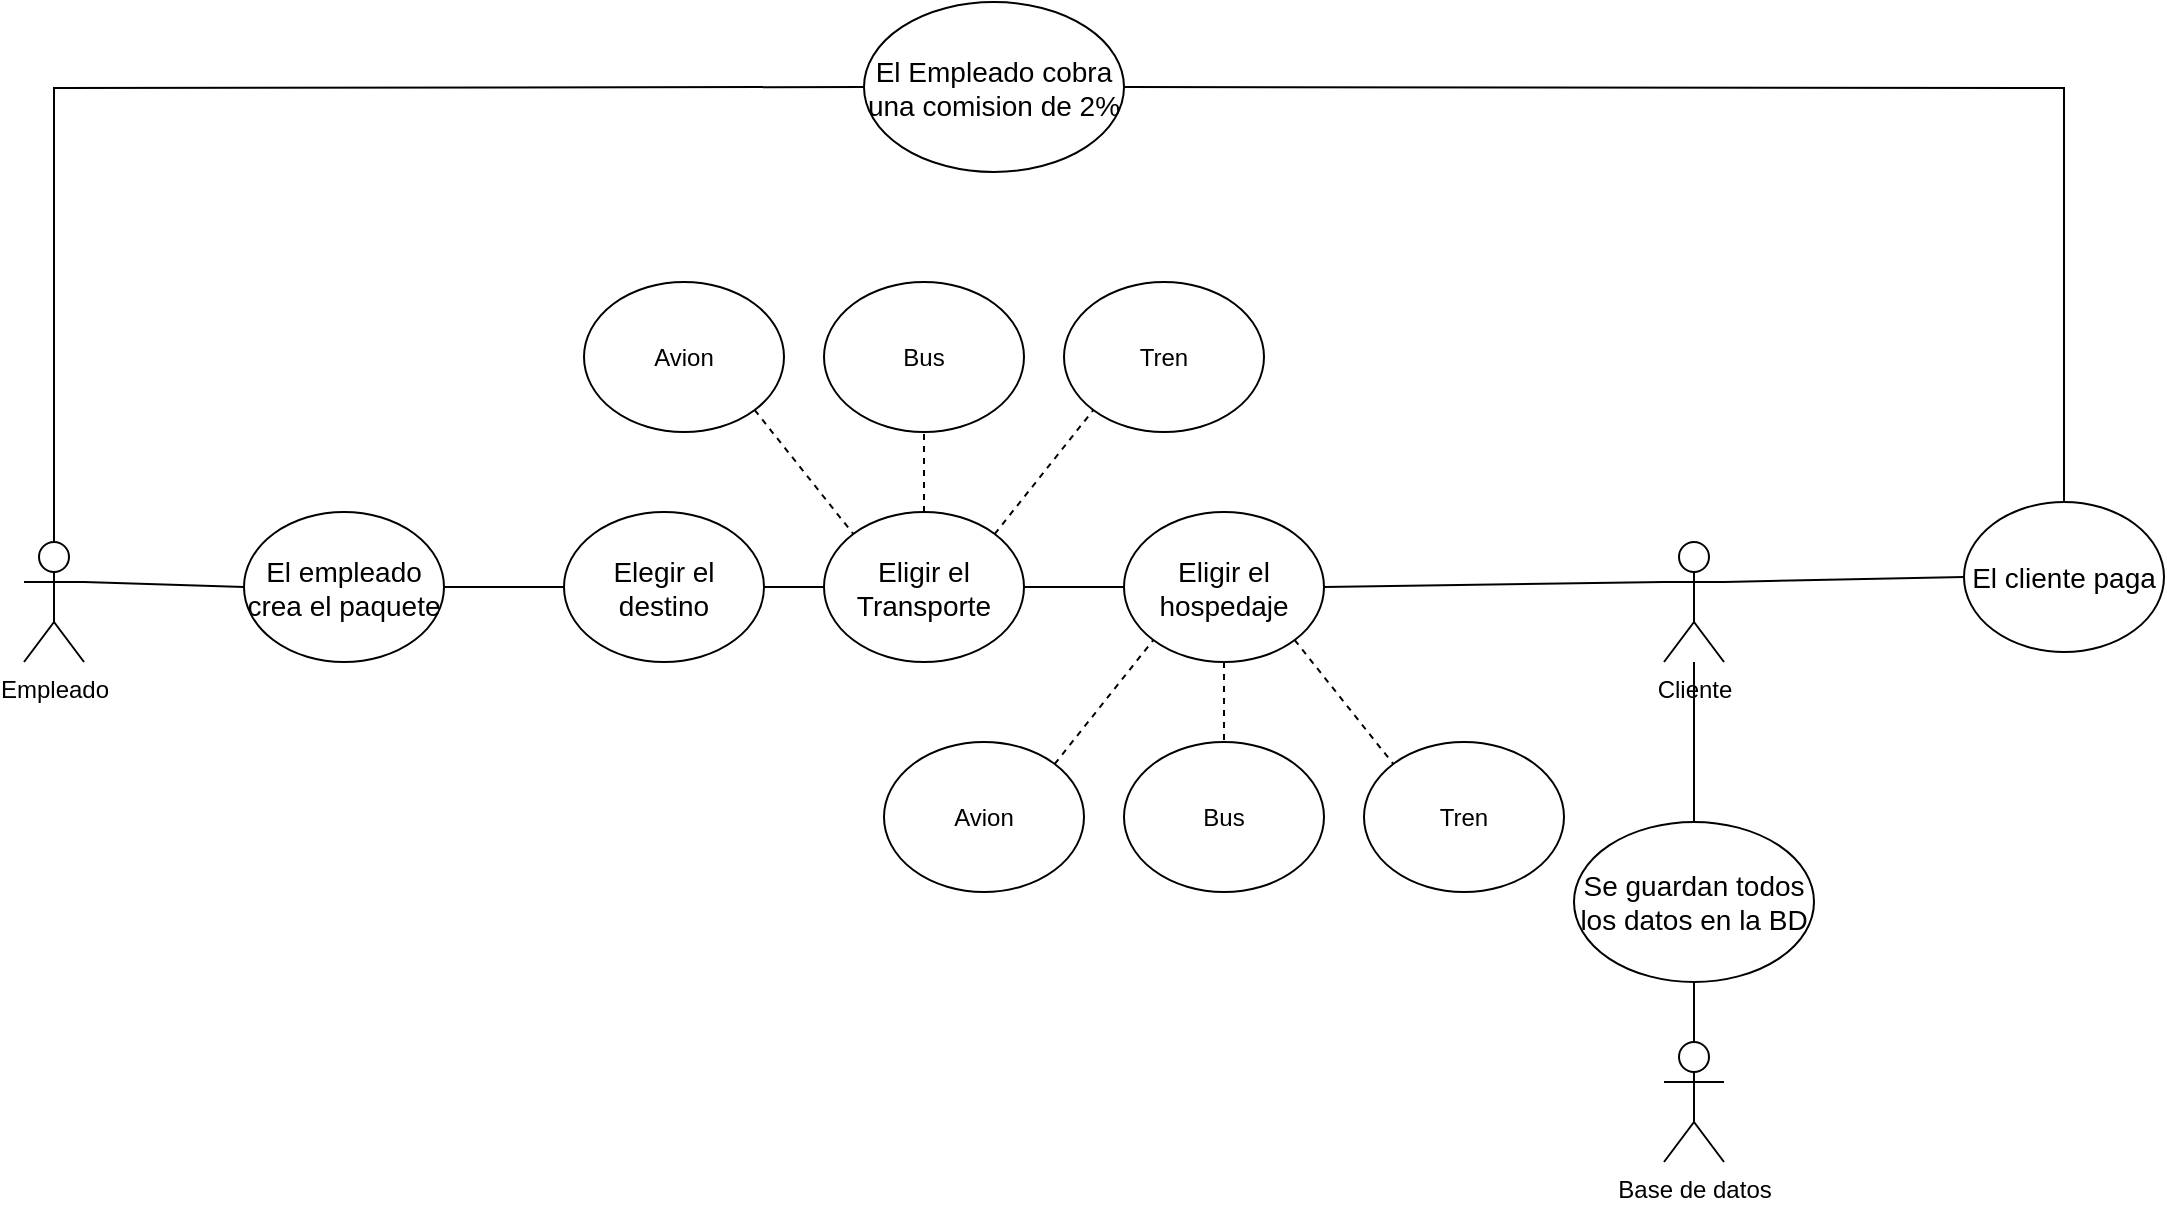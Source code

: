 <mxfile version="20.5.3" type="device"><diagram id="KFoV-We-4n8lvVoHuU-P" name="Página-1"><mxGraphModel dx="1422" dy="780" grid="1" gridSize="10" guides="1" tooltips="1" connect="1" arrows="1" fold="1" page="1" pageScale="1" pageWidth="850" pageHeight="1100" math="0" shadow="0"><root><mxCell id="0"/><mxCell id="1" parent="0"/><mxCell id="QD5PT20kk0VoFWkaslpp-1" value="Cliente" style="shape=umlActor;verticalLabelPosition=bottom;verticalAlign=top;html=1;outlineConnect=0;" vertex="1" parent="1"><mxGeometry x="940" y="300" width="30" height="60" as="geometry"/></mxCell><mxCell id="QD5PT20kk0VoFWkaslpp-2" value="Empleado" style="shape=umlActor;verticalLabelPosition=bottom;verticalAlign=top;html=1;outlineConnect=0;" vertex="1" parent="1"><mxGeometry x="120" y="300" width="30" height="60" as="geometry"/></mxCell><mxCell id="QD5PT20kk0VoFWkaslpp-3" value="Base de datos" style="shape=umlActor;verticalLabelPosition=bottom;verticalAlign=top;html=1;outlineConnect=0;" vertex="1" parent="1"><mxGeometry x="940" y="550" width="30" height="60" as="geometry"/></mxCell><mxCell id="QD5PT20kk0VoFWkaslpp-6" value="&lt;font style=&quot;font-size: 14px;&quot;&gt;El empleado crea el paquete&lt;/font&gt;" style="ellipse;whiteSpace=wrap;html=1;" vertex="1" parent="1"><mxGeometry x="230" y="285" width="100" height="75" as="geometry"/></mxCell><mxCell id="QD5PT20kk0VoFWkaslpp-7" value="&lt;font style=&quot;font-size: 14px;&quot;&gt;Elegir el destino&lt;/font&gt;" style="ellipse;whiteSpace=wrap;html=1;" vertex="1" parent="1"><mxGeometry x="390" y="285" width="100" height="75" as="geometry"/></mxCell><mxCell id="QD5PT20kk0VoFWkaslpp-8" value="" style="endArrow=none;html=1;rounded=0;fontSize=14;exitX=1;exitY=0.333;exitDx=0;exitDy=0;exitPerimeter=0;entryX=0;entryY=0.5;entryDx=0;entryDy=0;" edge="1" parent="1" source="QD5PT20kk0VoFWkaslpp-2" target="QD5PT20kk0VoFWkaslpp-6"><mxGeometry width="50" height="50" relative="1" as="geometry"><mxPoint x="440" y="400" as="sourcePoint"/><mxPoint x="180" y="360" as="targetPoint"/></mxGeometry></mxCell><mxCell id="QD5PT20kk0VoFWkaslpp-9" value="" style="endArrow=none;html=1;rounded=0;fontSize=14;exitX=1;exitY=0.5;exitDx=0;exitDy=0;entryX=0;entryY=0.5;entryDx=0;entryDy=0;" edge="1" parent="1" source="QD5PT20kk0VoFWkaslpp-6" target="QD5PT20kk0VoFWkaslpp-7"><mxGeometry width="50" height="50" relative="1" as="geometry"><mxPoint x="430" y="420" as="sourcePoint"/><mxPoint x="480" y="370" as="targetPoint"/></mxGeometry></mxCell><mxCell id="QD5PT20kk0VoFWkaslpp-11" value="&lt;font style=&quot;font-size: 14px;&quot;&gt;Eligir el Transporte&lt;br&gt;&lt;/font&gt;" style="ellipse;whiteSpace=wrap;html=1;" vertex="1" parent="1"><mxGeometry x="520" y="285" width="100" height="75" as="geometry"/></mxCell><mxCell id="QD5PT20kk0VoFWkaslpp-12" value="" style="endArrow=none;html=1;rounded=0;fontSize=14;exitX=1;exitY=0.5;exitDx=0;exitDy=0;entryX=0;entryY=0.5;entryDx=0;entryDy=0;" edge="1" parent="1" source="QD5PT20kk0VoFWkaslpp-7" target="QD5PT20kk0VoFWkaslpp-11"><mxGeometry width="50" height="50" relative="1" as="geometry"><mxPoint x="430" y="420" as="sourcePoint"/><mxPoint x="480" y="370" as="targetPoint"/></mxGeometry></mxCell><mxCell id="QD5PT20kk0VoFWkaslpp-13" value="Avion" style="ellipse;whiteSpace=wrap;html=1;" vertex="1" parent="1"><mxGeometry x="400" y="170" width="100" height="75" as="geometry"/></mxCell><mxCell id="QD5PT20kk0VoFWkaslpp-14" value="Bus" style="ellipse;whiteSpace=wrap;html=1;" vertex="1" parent="1"><mxGeometry x="520" y="170" width="100" height="75" as="geometry"/></mxCell><mxCell id="QD5PT20kk0VoFWkaslpp-15" value="Tren" style="ellipse;whiteSpace=wrap;html=1;" vertex="1" parent="1"><mxGeometry x="640" y="170" width="100" height="75" as="geometry"/></mxCell><mxCell id="QD5PT20kk0VoFWkaslpp-18" value="" style="endArrow=none;dashed=1;html=1;rounded=0;fontSize=14;exitX=1;exitY=1;exitDx=0;exitDy=0;entryX=0;entryY=0;entryDx=0;entryDy=0;" edge="1" parent="1" source="QD5PT20kk0VoFWkaslpp-13" target="QD5PT20kk0VoFWkaslpp-11"><mxGeometry width="50" height="50" relative="1" as="geometry"><mxPoint x="430" y="420" as="sourcePoint"/><mxPoint x="480" y="370" as="targetPoint"/></mxGeometry></mxCell><mxCell id="QD5PT20kk0VoFWkaslpp-20" value="" style="endArrow=none;dashed=1;html=1;rounded=0;fontSize=14;entryX=0.5;entryY=1;entryDx=0;entryDy=0;exitX=0.5;exitY=0;exitDx=0;exitDy=0;" edge="1" parent="1" source="QD5PT20kk0VoFWkaslpp-11" target="QD5PT20kk0VoFWkaslpp-14"><mxGeometry width="50" height="50" relative="1" as="geometry"><mxPoint x="430" y="420" as="sourcePoint"/><mxPoint x="480" y="370" as="targetPoint"/></mxGeometry></mxCell><mxCell id="QD5PT20kk0VoFWkaslpp-21" value="" style="endArrow=none;dashed=1;html=1;rounded=0;fontSize=14;entryX=0;entryY=1;entryDx=0;entryDy=0;exitX=1;exitY=0;exitDx=0;exitDy=0;" edge="1" parent="1" source="QD5PT20kk0VoFWkaslpp-11" target="QD5PT20kk0VoFWkaslpp-15"><mxGeometry width="50" height="50" relative="1" as="geometry"><mxPoint x="430" y="420" as="sourcePoint"/><mxPoint x="480" y="370" as="targetPoint"/></mxGeometry></mxCell><mxCell id="QD5PT20kk0VoFWkaslpp-22" value="&lt;font style=&quot;font-size: 14px;&quot;&gt;Eligir el hospedaje&lt;/font&gt;" style="ellipse;whiteSpace=wrap;html=1;" vertex="1" parent="1"><mxGeometry x="670" y="285" width="100" height="75" as="geometry"/></mxCell><mxCell id="QD5PT20kk0VoFWkaslpp-23" value="" style="endArrow=none;html=1;rounded=0;fontSize=14;entryX=0;entryY=0.5;entryDx=0;entryDy=0;exitX=1;exitY=0.5;exitDx=0;exitDy=0;" edge="1" parent="1" source="QD5PT20kk0VoFWkaslpp-11" target="QD5PT20kk0VoFWkaslpp-22"><mxGeometry width="50" height="50" relative="1" as="geometry"><mxPoint x="400" y="430" as="sourcePoint"/><mxPoint x="450" y="380" as="targetPoint"/></mxGeometry></mxCell><mxCell id="QD5PT20kk0VoFWkaslpp-24" value="Avion" style="ellipse;whiteSpace=wrap;html=1;" vertex="1" parent="1"><mxGeometry x="550" y="400" width="100" height="75" as="geometry"/></mxCell><mxCell id="QD5PT20kk0VoFWkaslpp-25" value="Bus" style="ellipse;whiteSpace=wrap;html=1;" vertex="1" parent="1"><mxGeometry x="670" y="400" width="100" height="75" as="geometry"/></mxCell><mxCell id="QD5PT20kk0VoFWkaslpp-26" value="Tren" style="ellipse;whiteSpace=wrap;html=1;" vertex="1" parent="1"><mxGeometry x="790" y="400" width="100" height="75" as="geometry"/></mxCell><mxCell id="QD5PT20kk0VoFWkaslpp-27" value="" style="endArrow=none;dashed=1;html=1;rounded=0;fontSize=14;exitX=1;exitY=0;exitDx=0;exitDy=0;entryX=0;entryY=1;entryDx=0;entryDy=0;" edge="1" parent="1" source="QD5PT20kk0VoFWkaslpp-24" target="QD5PT20kk0VoFWkaslpp-22"><mxGeometry width="50" height="50" relative="1" as="geometry"><mxPoint x="580" y="674" as="sourcePoint"/><mxPoint x="684.408" y="550.162" as="targetPoint"/></mxGeometry></mxCell><mxCell id="QD5PT20kk0VoFWkaslpp-28" value="" style="endArrow=none;dashed=1;html=1;rounded=0;fontSize=14;exitX=0.5;exitY=1;exitDx=0;exitDy=0;entryX=0.5;entryY=0;entryDx=0;entryDy=0;" edge="1" parent="1" target="QD5PT20kk0VoFWkaslpp-25" source="QD5PT20kk0VoFWkaslpp-22"><mxGeometry width="50" height="50" relative="1" as="geometry"><mxPoint x="720" y="539" as="sourcePoint"/><mxPoint x="720" y="420" as="targetPoint"/></mxGeometry></mxCell><mxCell id="QD5PT20kk0VoFWkaslpp-29" value="" style="endArrow=none;dashed=1;html=1;rounded=0;fontSize=14;exitX=1;exitY=1;exitDx=0;exitDy=0;entryX=0;entryY=0;entryDx=0;entryDy=0;" edge="1" parent="1" target="QD5PT20kk0VoFWkaslpp-26" source="QD5PT20kk0VoFWkaslpp-22"><mxGeometry width="50" height="50" relative="1" as="geometry"><mxPoint x="755.592" y="550.162" as="sourcePoint"/><mxPoint x="780" y="540" as="targetPoint"/></mxGeometry></mxCell><mxCell id="QD5PT20kk0VoFWkaslpp-30" value="" style="endArrow=none;html=1;rounded=0;fontSize=14;entryX=0;entryY=0.333;entryDx=0;entryDy=0;entryPerimeter=0;exitX=1;exitY=0.5;exitDx=0;exitDy=0;" edge="1" parent="1" source="QD5PT20kk0VoFWkaslpp-22" target="QD5PT20kk0VoFWkaslpp-1"><mxGeometry width="50" height="50" relative="1" as="geometry"><mxPoint x="560" y="420" as="sourcePoint"/><mxPoint x="610" y="370" as="targetPoint"/></mxGeometry></mxCell><mxCell id="QD5PT20kk0VoFWkaslpp-37" value="&lt;font style=&quot;font-size: 14px;&quot;&gt;El cliente paga&lt;/font&gt;" style="ellipse;whiteSpace=wrap;html=1;" vertex="1" parent="1"><mxGeometry x="1090" y="280" width="100" height="75" as="geometry"/></mxCell><mxCell id="QD5PT20kk0VoFWkaslpp-38" value="" style="endArrow=none;html=1;rounded=0;fontSize=14;entryX=0;entryY=0.5;entryDx=0;entryDy=0;exitX=1;exitY=0.333;exitDx=0;exitDy=0;exitPerimeter=0;" edge="1" parent="1" source="QD5PT20kk0VoFWkaslpp-1" target="QD5PT20kk0VoFWkaslpp-37"><mxGeometry width="50" height="50" relative="1" as="geometry"><mxPoint x="730" y="470" as="sourcePoint"/><mxPoint x="780" y="420" as="targetPoint"/></mxGeometry></mxCell><mxCell id="QD5PT20kk0VoFWkaslpp-39" value="&lt;font style=&quot;font-size: 14px;&quot;&gt;Se guardan todos los datos en la BD&lt;/font&gt;" style="ellipse;whiteSpace=wrap;html=1;" vertex="1" parent="1"><mxGeometry x="895" y="440" width="120" height="80" as="geometry"/></mxCell><mxCell id="QD5PT20kk0VoFWkaslpp-40" value="" style="endArrow=none;html=1;rounded=0;fontSize=14;entryX=0.5;entryY=0;entryDx=0;entryDy=0;" edge="1" parent="1" source="QD5PT20kk0VoFWkaslpp-1" target="QD5PT20kk0VoFWkaslpp-39"><mxGeometry width="50" height="50" relative="1" as="geometry"><mxPoint x="730" y="470" as="sourcePoint"/><mxPoint x="780" y="420" as="targetPoint"/></mxGeometry></mxCell><mxCell id="QD5PT20kk0VoFWkaslpp-41" value="" style="endArrow=none;html=1;rounded=0;fontSize=14;exitX=0.5;exitY=0;exitDx=0;exitDy=0;exitPerimeter=0;entryX=0.5;entryY=1;entryDx=0;entryDy=0;" edge="1" parent="1" source="QD5PT20kk0VoFWkaslpp-3" target="QD5PT20kk0VoFWkaslpp-39"><mxGeometry width="50" height="50" relative="1" as="geometry"><mxPoint x="730" y="470" as="sourcePoint"/><mxPoint x="780" y="420" as="targetPoint"/></mxGeometry></mxCell><mxCell id="QD5PT20kk0VoFWkaslpp-42" value="&lt;font style=&quot;font-size: 14px;&quot;&gt;El Empleado cobra una comision de 2%&lt;/font&gt;" style="ellipse;whiteSpace=wrap;html=1;" vertex="1" parent="1"><mxGeometry x="540" y="30" width="130" height="85" as="geometry"/></mxCell><mxCell id="QD5PT20kk0VoFWkaslpp-43" value="" style="endArrow=none;html=1;rounded=0;fontSize=14;exitX=0.5;exitY=0;exitDx=0;exitDy=0;entryX=1;entryY=0.5;entryDx=0;entryDy=0;" edge="1" parent="1" source="QD5PT20kk0VoFWkaslpp-37" target="QD5PT20kk0VoFWkaslpp-42"><mxGeometry width="50" height="50" relative="1" as="geometry"><mxPoint x="790" y="280" as="sourcePoint"/><mxPoint x="840" y="230" as="targetPoint"/><Array as="points"><mxPoint x="1140" y="73"/></Array></mxGeometry></mxCell><mxCell id="QD5PT20kk0VoFWkaslpp-44" value="" style="endArrow=none;html=1;rounded=0;fontSize=14;exitX=0.5;exitY=0;exitDx=0;exitDy=0;exitPerimeter=0;entryX=0;entryY=0.5;entryDx=0;entryDy=0;" edge="1" parent="1" source="QD5PT20kk0VoFWkaslpp-2" target="QD5PT20kk0VoFWkaslpp-42"><mxGeometry width="50" height="50" relative="1" as="geometry"><mxPoint x="790" y="280" as="sourcePoint"/><mxPoint x="840" y="230" as="targetPoint"/><Array as="points"><mxPoint x="135" y="73"/></Array></mxGeometry></mxCell></root></mxGraphModel></diagram></mxfile>